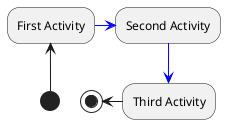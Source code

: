 {
  "sha1": "gvafp08mo35h5vmtuhwk7h6y7qkbspw",
  "insertion": {
    "when": "2024-06-01T09:03:08.380Z",
    "url": "https://forum.plantuml.net/16886/deployment-diagram-shall-support-coloring-orientation-order",
    "user": "plantuml@gmail.com"
  }
}
@startuml
(*) -up-> "First Activity"
-right[#0000FF]-> "Second Activity"
-[#0000FF]down-> "Third Activity"
-left-> (*)
@enduml
